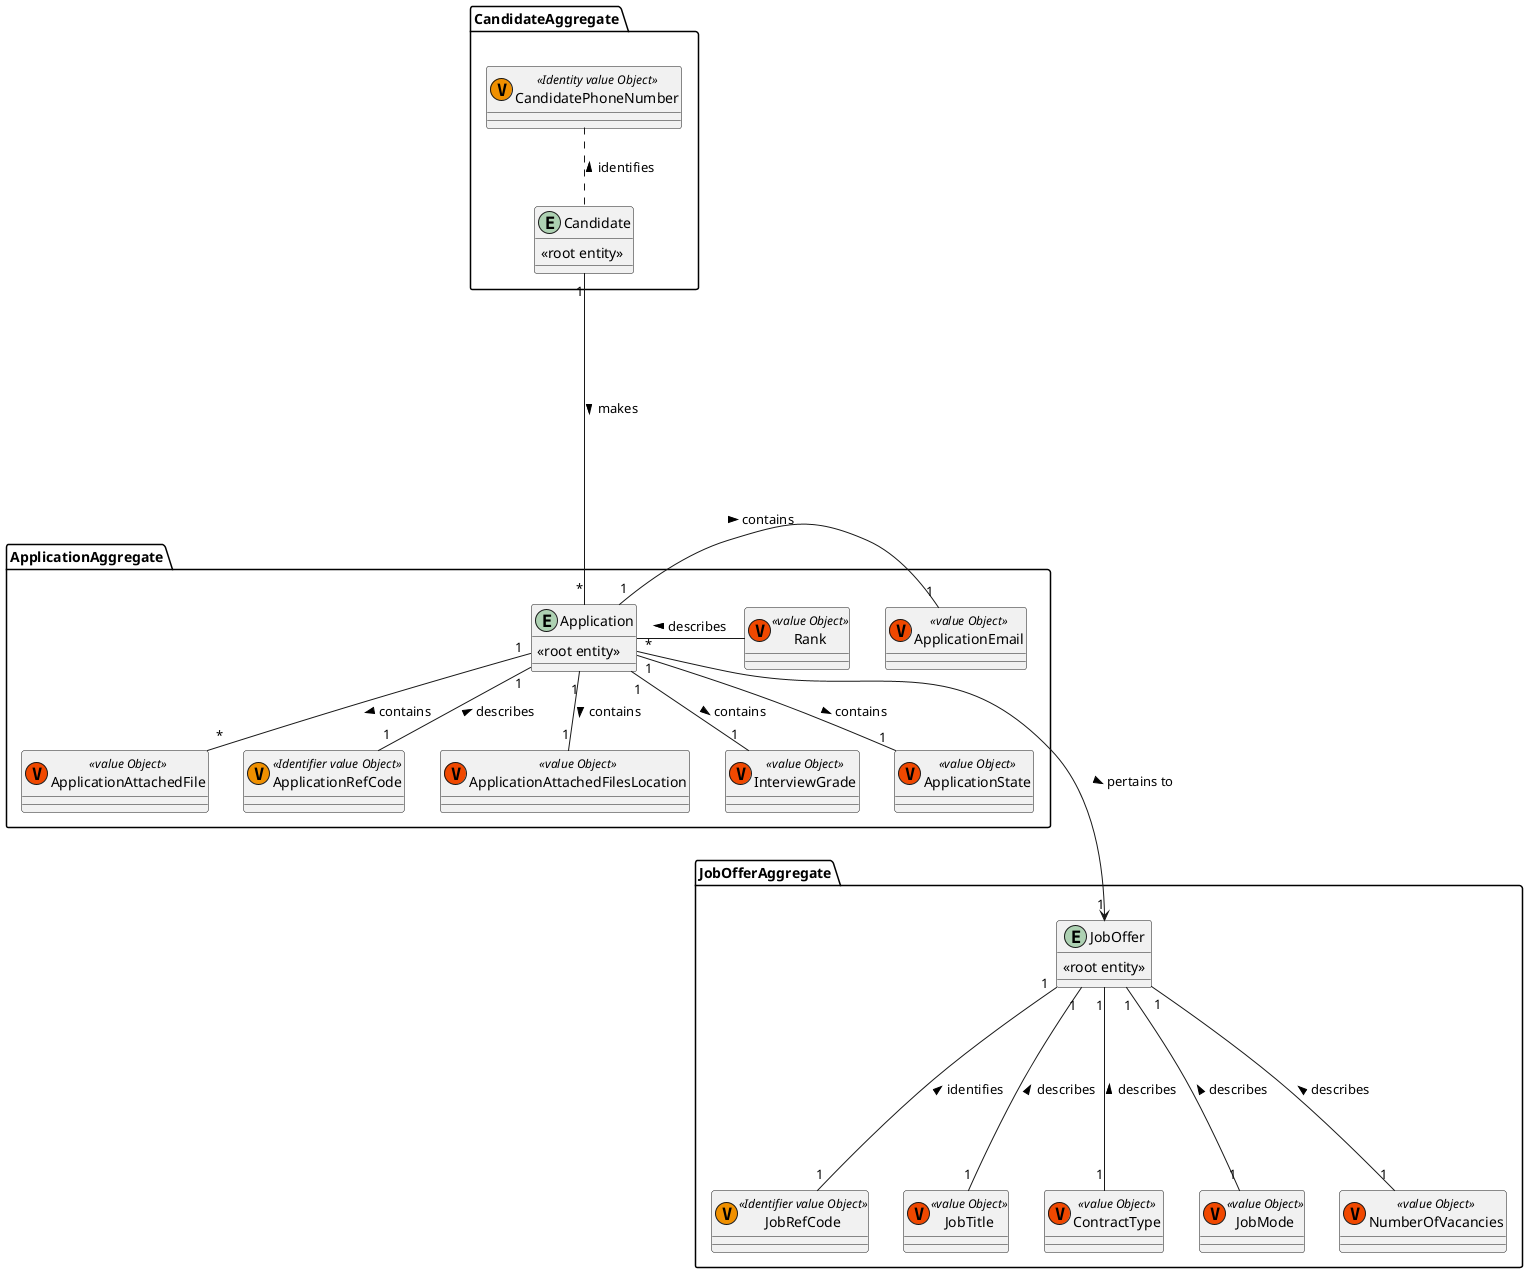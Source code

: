 @startuml

Package JobOfferAggregate{
    Entity JobOffer {
        <<root entity>>
    }

    Class JobRefCode <<(V, #f09000) Identifier value Object>>{}
    Class JobTitle <<(V,#f04800) value Object>>{}
    Class ContractType  <<(V,#f04800) value Object>>{}
    Class JobMode <<(V,#f04800) value Object>>{}
    Class NumberOfVacancies <<(V,#f04800) value Object>>{}
}

Package ApplicationAggregate{

    Entity Application  {
        <<root entity>>
    }

    Class ApplicationAttachedFile <<(V,#f04800) value Object>>{}
    Class ApplicationRefCode <<(V,#f09000) Identifier value Object>>{}
    Class ApplicationAttachedFilesLocation <<(V,#f04800) value Object>>{}
    Class InterviewGrade <<(V,#f04800) value Object>>{}
    Class ApplicationState <<(V,#f04800) value Object>>{}
    Class ApplicationEmail <<(V,#f04800) value Object>>{}
    Class Rank <<(V,#f04800) value Object>>{}
}

Package CandidateAggregate{
    Entity Candidate {
        <<root entity>>
    }

    Class CandidatePhoneNumber <<(V,#f09000) Identity value Object>>{}
}

Candidate "1" ----- "*" Application : > makes
Candidate .up- CandidatePhoneNumber : > identifies


JobOffer "1" ---- "1" JobRefCode : identifies <
JobOffer "1" ---- "1" JobTitle : describes <
JobOffer "1" ---- "1" ContractType : describes <
JobOffer "1" ---- "1" JobMode : describes <
JobOffer "1" ---- "1" NumberOfVacancies : describes <

Application "*" --down-> "1" JobOffer : > pertains to
Application "1" - "1" ApplicationEmail : > contains
Application "1" -- "1" ApplicationRefCode : describes <
Application "1" -- "*" ApplicationAttachedFile : > contains
Application "1" -- "1" ApplicationAttachedFilesLocation : > contains
Application "1" -- "1" ApplicationState : > contains
Application "1" -- "1" InterviewGrade : > contains
Application - Rank : describes <

@enduml